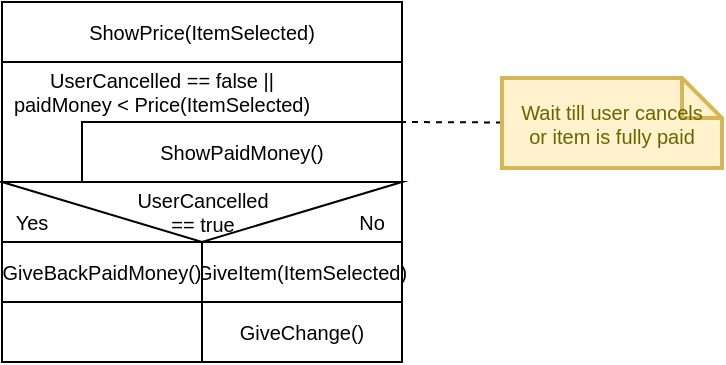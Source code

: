 <mxfile>
    <diagram id="jigJVeFdSE6whz7Ngj_1" name="Page-1">
        <mxGraphModel dx="514" dy="306" grid="1" gridSize="10" guides="1" tooltips="1" connect="1" arrows="1" fold="1" page="1" pageScale="1" pageWidth="850" pageHeight="1100" math="0" shadow="0">
            <root>
                <mxCell id="0"/>
                <mxCell id="1" parent="0"/>
                <mxCell id="22" value="" style="rounded=0;whiteSpace=wrap;html=1;fontSize=10;" parent="1" vertex="1">
                    <mxGeometry x="300" y="240" width="200" height="120" as="geometry"/>
                </mxCell>
                <mxCell id="23" value="UserCancelled == false || paidMoney &amp;lt; Price(ItemSelected)" style="text;html=1;strokeColor=none;fillColor=none;align=center;verticalAlign=middle;whiteSpace=wrap;rounded=0;fontSize=10;" parent="1" vertex="1">
                    <mxGeometry x="300" y="240" width="160" height="30" as="geometry"/>
                </mxCell>
                <mxCell id="24" value="GiveItem(ItemSelected)" style="rounded=0;whiteSpace=wrap;html=1;fontSize=10;" parent="1" vertex="1">
                    <mxGeometry x="400" y="330" width="100" height="30" as="geometry"/>
                </mxCell>
                <mxCell id="25" value="" style="rounded=0;whiteSpace=wrap;html=1;fontSize=10;" parent="1" vertex="1">
                    <mxGeometry x="300" y="300" width="200" height="30" as="geometry"/>
                </mxCell>
                <mxCell id="26" value="" style="triangle;whiteSpace=wrap;html=1;direction=south;fontSize=10;" parent="1" vertex="1">
                    <mxGeometry x="300" y="300" width="200" height="30" as="geometry"/>
                </mxCell>
                <mxCell id="27" value="UserCancelled == true" style="text;html=1;strokeColor=none;fillColor=none;align=center;verticalAlign=middle;whiteSpace=wrap;rounded=0;fontSize=10;" parent="1" vertex="1">
                    <mxGeometry x="362.5" y="300" width="75" height="30" as="geometry"/>
                </mxCell>
                <mxCell id="28" value="Yes" style="text;html=1;strokeColor=none;fillColor=none;align=center;verticalAlign=middle;whiteSpace=wrap;rounded=0;fontSize=10;" parent="1" vertex="1">
                    <mxGeometry x="300" y="310" width="30" height="20" as="geometry"/>
                </mxCell>
                <mxCell id="29" value="No" style="text;html=1;strokeColor=none;fillColor=none;align=center;verticalAlign=middle;whiteSpace=wrap;rounded=0;fontSize=10;" parent="1" vertex="1">
                    <mxGeometry x="470" y="310" width="30" height="20" as="geometry"/>
                </mxCell>
                <mxCell id="30" value="GiveBackPaidMoney()" style="rounded=0;whiteSpace=wrap;html=1;fontSize=10;" parent="1" vertex="1">
                    <mxGeometry x="300" y="330" width="100" height="30" as="geometry"/>
                </mxCell>
                <mxCell id="33" style="edgeStyle=none;html=1;fontSize=10;dashed=1;endArrow=none;endFill=0;entryX=1;entryY=0;entryDx=0;entryDy=0;" parent="1" source="32" target="19" edge="1">
                    <mxGeometry relative="1" as="geometry"/>
                </mxCell>
                <mxCell id="32" value="Wait till user cancels &lt;br&gt;or item is fully paid&lt;br&gt;" style="shape=note;strokeWidth=2;fontSize=10;size=20;whiteSpace=wrap;html=1;fillColor=#fff2cc;strokeColor=#d6b656;fontColor=#666600;" parent="1" vertex="1">
                    <mxGeometry x="550" y="248" width="110" height="45" as="geometry"/>
                </mxCell>
                <mxCell id="15" value="ShowPrice(ItemSelected)" style="whiteSpace=wrap;html=1;container=0;fontSize=10;" parent="1" vertex="1">
                    <mxGeometry x="300" y="210" width="200" height="30" as="geometry"/>
                </mxCell>
                <mxCell id="19" value="ShowPaidMoney()" style="whiteSpace=wrap;html=1;container=0;fontSize=10;" parent="1" vertex="1">
                    <mxGeometry x="340" y="270" width="160" height="30" as="geometry"/>
                </mxCell>
                <mxCell id="34" value="GiveChange()" style="rounded=0;whiteSpace=wrap;html=1;fontSize=10;" vertex="1" parent="1">
                    <mxGeometry x="400" y="360" width="100" height="30" as="geometry"/>
                </mxCell>
                <mxCell id="35" value="" style="rounded=0;whiteSpace=wrap;html=1;fontSize=10;" vertex="1" parent="1">
                    <mxGeometry x="300" y="360" width="100" height="30" as="geometry"/>
                </mxCell>
            </root>
        </mxGraphModel>
    </diagram>
</mxfile>